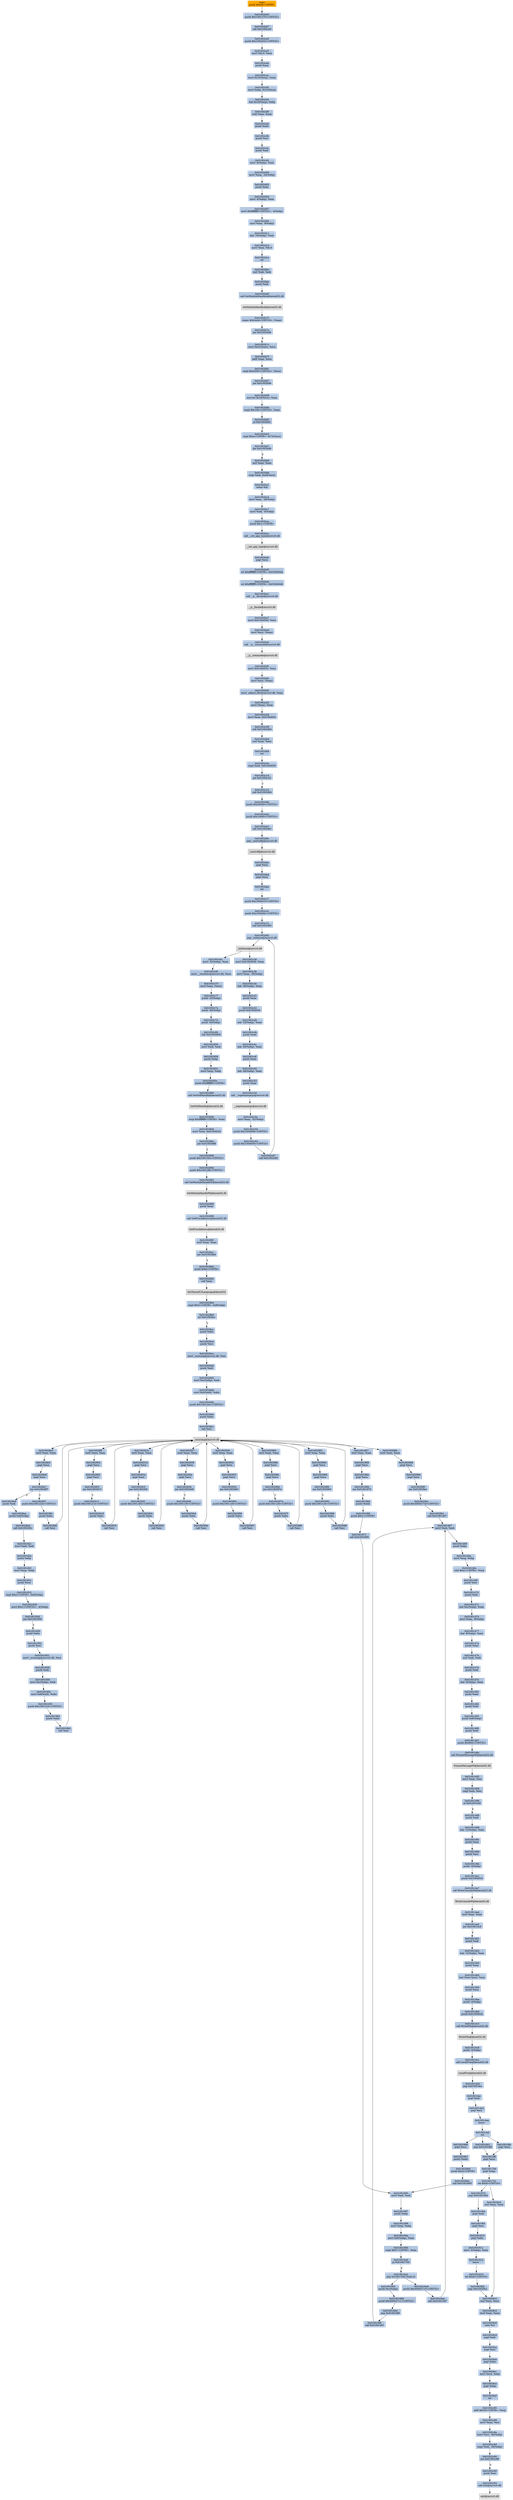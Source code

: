 digraph G {
node[shape=rectangle,style=filled,fillcolor=lightsteelblue,color=lightsteelblue]
bgcolor="transparent"
a0x01002b60pushl_0x28UINT8[label="start\npushl $0x28<UINT8>",color="lightgrey",fillcolor="orange"];
a0x01002b62pushl_0x1001370UINT32[label="0x01002b62\npushl $0x1001370<UINT32>"];
a0x01002b67call_0x01002ce0[label="0x01002b67\ncall 0x01002ce0"];
a0x01002ce0pushl_0x1002d32UINT32[label="0x01002ce0\npushl $0x1002d32<UINT32>"];
a0x01002ce5movl_fs_0_eax[label="0x01002ce5\nmovl %fs:0, %eax"];
a0x01002cebpushl_eax[label="0x01002ceb\npushl %eax"];
a0x01002cecmovl_0x10esp__eax[label="0x01002cec\nmovl 0x10(%esp), %eax"];
a0x01002cf0movl_ebp_0x10esp_[label="0x01002cf0\nmovl %ebp, 0x10(%esp)"];
a0x01002cf4leal_0x10esp__ebp[label="0x01002cf4\nleal 0x10(%esp), %ebp"];
a0x01002cf8subl_eax_esp[label="0x01002cf8\nsubl %eax, %esp"];
a0x01002cfapushl_ebx[label="0x01002cfa\npushl %ebx"];
a0x01002cfbpushl_esi[label="0x01002cfb\npushl %esi"];
a0x01002cfcpushl_edi[label="0x01002cfc\npushl %edi"];
a0x01002cfdmovl__8ebp__eax[label="0x01002cfd\nmovl -8(%ebp), %eax"];
a0x01002d00movl_esp__24ebp_[label="0x01002d00\nmovl %esp, -24(%ebp)"];
a0x01002d03pushl_eax[label="0x01002d03\npushl %eax"];
a0x01002d04movl__4ebp__eax[label="0x01002d04\nmovl -4(%ebp), %eax"];
a0x01002d07movl_0xffffffffUINT32__4ebp_[label="0x01002d07\nmovl $0xffffffff<UINT32>, -4(%ebp)"];
a0x01002d0emovl_eax__8ebp_[label="0x01002d0e\nmovl %eax, -8(%ebp)"];
a0x01002d11leal__16ebp__eax[label="0x01002d11\nleal -16(%ebp), %eax"];
a0x01002d14movl_eax_fs_0[label="0x01002d14\nmovl %eax, %fs:0"];
a0x01002d1aret[label="0x01002d1a\nret"];
a0x01002b6cxorl_edi_edi[label="0x01002b6c\nxorl %edi, %edi"];
a0x01002b6epushl_edi[label="0x01002b6e\npushl %edi"];
a0x01002b6fcall_GetModuleHandleA_kernel32_dll[label="0x01002b6f\ncall GetModuleHandleA@kernel32.dll"];
GetModuleHandleA_kernel32_dll[label="GetModuleHandleA@kernel32.dll",color="lightgrey",fillcolor="lightgrey"];
a0x01002b75cmpw_0x5a4dUINT16_eax_[label="0x01002b75\ncmpw $0x5a4d<UINT16>, (%eax)"];
a0x01002b7ajne_0x01002b9b[label="0x01002b7a\njne 0x01002b9b"];
a0x01002b7cmovl_0x3ceax__ecx[label="0x01002b7c\nmovl 0x3c(%eax), %ecx"];
a0x01002b7faddl_eax_ecx[label="0x01002b7f\naddl %eax, %ecx"];
a0x01002b81cmpl_0x4550UINT32_ecx_[label="0x01002b81\ncmpl $0x4550<UINT32>, (%ecx)"];
a0x01002b87jne_0x01002b9b[label="0x01002b87\njne 0x01002b9b"];
a0x01002b89movzwl_0x18ecx__eax[label="0x01002b89\nmovzwl 0x18(%ecx), %eax"];
a0x01002b8dcmpl_0x10bUINT32_eax[label="0x01002b8d\ncmpl $0x10b<UINT32>, %eax"];
a0x01002b92je_0x01002bb3[label="0x01002b92\nje 0x01002bb3"];
a0x01002bb3cmpl_0xeUINT8_0x74ecx_[label="0x01002bb3\ncmpl $0xe<UINT8>, 0x74(%ecx)"];
a0x01002bb7jbe_0x01002b9b[label="0x01002bb7\njbe 0x01002b9b"];
a0x01002bb9xorl_eax_eax[label="0x01002bb9\nxorl %eax, %eax"];
a0x01002bbbcmpl_edi_0xe8ecx_[label="0x01002bbb\ncmpl %edi, 0xe8(%ecx)"];
a0x01002bc1setne_al[label="0x01002bc1\nsetne %al"];
a0x01002bc4movl_eax__28ebp_[label="0x01002bc4\nmovl %eax, -28(%ebp)"];
a0x01002bc7movl_edi__4ebp_[label="0x01002bc7\nmovl %edi, -4(%ebp)"];
a0x01002bcapushl_0x1UINT8[label="0x01002bca\npushl $0x1<UINT8>"];
a0x01002bcccall___set_app_type_msvcrt_dll[label="0x01002bcc\ncall __set_app_type@msvcrt.dll"];
a__set_app_type_msvcrt_dll[label="__set_app_type@msvcrt.dll",color="lightgrey",fillcolor="lightgrey"];
a0x01002bd2popl_ecx[label="0x01002bd2\npopl %ecx"];
a0x01002bd3orl_0xffffffffUINT8_0x01004044[label="0x01002bd3\norl $0xffffffff<UINT8>, 0x01004044"];
a0x01002bdaorl_0xffffffffUINT8_0x01004048[label="0x01002bda\norl $0xffffffff<UINT8>, 0x01004048"];
a0x01002be1call___p__fmode_msvcrt_dll[label="0x01002be1\ncall __p__fmode@msvcrt.dll"];
a__p__fmode_msvcrt_dll[label="__p__fmode@msvcrt.dll",color="lightgrey",fillcolor="lightgrey"];
a0x01002be7movl_0x01004040_ecx[label="0x01002be7\nmovl 0x01004040, %ecx"];
a0x01002bedmovl_ecx_eax_[label="0x01002bed\nmovl %ecx, (%eax)"];
a0x01002befcall___p__commode_msvcrt_dll[label="0x01002bef\ncall __p__commode@msvcrt.dll"];
a__p__commode_msvcrt_dll[label="__p__commode@msvcrt.dll",color="lightgrey",fillcolor="lightgrey"];
a0x01002bf5movl_0x0100403c_ecx[label="0x01002bf5\nmovl 0x0100403c, %ecx"];
a0x01002bfbmovl_ecx_eax_[label="0x01002bfb\nmovl %ecx, (%eax)"];
a0x01002bfdmovl__adjust_fdiv_msvcrt_dll_eax[label="0x01002bfd\nmovl _adjust_fdiv@msvcrt.dll, %eax"];
a0x01002c02movl_eax__eax[label="0x01002c02\nmovl (%eax), %eax"];
a0x01002c04movl_eax_0x0100404c[label="0x01002c04\nmovl %eax, 0x0100404c"];
a0x01002c09call_0x01002db4[label="0x01002c09\ncall 0x01002db4"];
a0x01002db4xorl_eax_eax[label="0x01002db4\nxorl %eax, %eax"];
a0x01002db6ret[label="0x01002db6\nret"];
a0x01002c0ecmpl_edi_0x01004030[label="0x01002c0e\ncmpl %edi, 0x01004030"];
a0x01002c14jne_0x01002c22[label="0x01002c14\njne 0x01002c22"];
a0x01002c22call_0x01002d9d[label="0x01002c22\ncall 0x01002d9d"];
a0x01002d9dpushl_0x30000UINT32[label="0x01002d9d\npushl $0x30000<UINT32>"];
a0x01002da2pushl_0x10000UINT32[label="0x01002da2\npushl $0x10000<UINT32>"];
a0x01002da7call_0x01002dbc[label="0x01002da7\ncall 0x01002dbc"];
a0x01002dbcjmp__controlfp_msvcrt_dll[label="0x01002dbc\njmp _controlfp@msvcrt.dll"];
a_controlfp_msvcrt_dll[label="_controlfp@msvcrt.dll",color="lightgrey",fillcolor="lightgrey"];
a0x01002dacpopl_ecx[label="0x01002dac\npopl %ecx"];
a0x01002dadpopl_ecx[label="0x01002dad\npopl %ecx"];
a0x01002daeret[label="0x01002dae\nret"];
a0x01002c27pushl_0x1004010UINT32[label="0x01002c27\npushl $0x1004010<UINT32>"];
a0x01002c2cpushl_0x100400cUINT32[label="0x01002c2c\npushl $0x100400c<UINT32>"];
a0x01002c31call_0x01002d92[label="0x01002c31\ncall 0x01002d92"];
a0x01002d92jmp__initterm_msvcrt_dll[label="0x01002d92\njmp _initterm@msvcrt.dll"];
a_initterm_msvcrt_dll[label="_initterm@msvcrt.dll",color="lightgrey",fillcolor="lightgrey"];
a0x01002c36movl_0x01004038_eax[label="0x01002c36\nmovl 0x01004038, %eax"];
a0x01002c3bmovl_eax__36ebp_[label="0x01002c3b\nmovl %eax, -36(%ebp)"];
a0x01002c3eleal__36ebp__eax[label="0x01002c3e\nleal -36(%ebp), %eax"];
a0x01002c41pushl_eax[label="0x01002c41\npushl %eax"];
a0x01002c42pushl_0x01004034[label="0x01002c42\npushl 0x01004034"];
a0x01002c48leal__32ebp__eax[label="0x01002c48\nleal -32(%ebp), %eax"];
a0x01002c4bpushl_eax[label="0x01002c4b\npushl %eax"];
a0x01002c4cleal__40ebp__eax[label="0x01002c4c\nleal -40(%ebp), %eax"];
a0x01002c4fpushl_eax[label="0x01002c4f\npushl %eax"];
a0x01002c50leal__44ebp__eax[label="0x01002c50\nleal -44(%ebp), %eax"];
a0x01002c53pushl_eax[label="0x01002c53\npushl %eax"];
a0x01002c54call___wgetmainargs_msvcrt_dll[label="0x01002c54\ncall __wgetmainargs@msvcrt.dll"];
a__wgetmainargs_msvcrt_dll[label="__wgetmainargs@msvcrt.dll",color="lightgrey",fillcolor="lightgrey"];
a0x01002c5amovl_eax__52ebp_[label="0x01002c5a\nmovl %eax, -52(%ebp)"];
a0x01002c5dpushl_0x1004008UINT32[label="0x01002c5d\npushl $0x1004008<UINT32>"];
a0x01002c62pushl_0x1004000UINT32[label="0x01002c62\npushl $0x1004000<UINT32>"];
a0x01002c67call_0x01002d92[label="0x01002c67\ncall 0x01002d92"];
a0x01002c6cmovl__32ebp__eax[label="0x01002c6c\nmovl -32(%ebp), %eax"];
a0x01002c6fmovl___winitenv_msvcrt_dll_ecx[label="0x01002c6f\nmovl __winitenv@msvcrt.dll, %ecx"];
a0x01002c75movl_eax_ecx_[label="0x01002c75\nmovl %eax, (%ecx)"];
a0x01002c77pushl__32ebp_[label="0x01002c77\npushl -32(%ebp)"];
a0x01002c7apushl__40ebp_[label="0x01002c7a\npushl -40(%ebp)"];
a0x01002c7dpushl__44ebp_[label="0x01002c7d\npushl -44(%ebp)"];
a0x01002c80call_0x01002859[label="0x01002c80\ncall 0x01002859"];
a0x01002859movl_edi_edi[label="0x01002859\nmovl %edi, %edi"];
a0x0100285bpushl_ebp[label="0x0100285b\npushl %ebp"];
a0x0100285cmovl_esp_ebp[label="0x0100285c\nmovl %esp, %ebp"];
a0x0100285epushl_0xfffffff5UINT8[label="0x0100285e\npushl $0xfffffff5<UINT8>"];
a0x01002860call_GetStdHandle_kernel32_dll[label="0x01002860\ncall GetStdHandle@kernel32.dll"];
GetStdHandle_kernel32_dll[label="GetStdHandle@kernel32.dll",color="lightgrey",fillcolor="lightgrey"];
a0x01002866cmpl_0xffffffffUINT8_eax[label="0x01002866\ncmpl $0xffffffff<UINT8>, %eax"];
a0x01002869movl_eax_0x01004024[label="0x01002869\nmovl %eax, 0x01004024"];
a0x0100286ejne_0x01002888[label="0x0100286e\njne 0x01002888"];
a0x01002888pushl_0x100130cUINT32[label="0x01002888\npushl $0x100130c<UINT32>"];
a0x0100288dpushl_0x10012f8UINT32[label="0x0100288d\npushl $0x10012f8<UINT32>"];
a0x01002892call_GetModuleHandleW_kernel32_dll[label="0x01002892\ncall GetModuleHandleW@kernel32.dll"];
GetModuleHandleW_kernel32_dll[label="GetModuleHandleW@kernel32.dll",color="lightgrey",fillcolor="lightgrey"];
a0x01002898pushl_eax[label="0x01002898\npushl %eax"];
a0x01002899call_GetProcAddress_kernel32_dll[label="0x01002899\ncall GetProcAddress@kernel32.dll"];
GetProcAddress_kernel32_dll[label="GetProcAddress@kernel32.dll",color="lightgrey",fillcolor="lightgrey"];
a0x0100289ftestl_eax_eax[label="0x0100289f\ntestl %eax, %eax"];
a0x010028a1jne_0x010028b0[label="0x010028a1\njne 0x010028b0"];
a0x010028b0pushl_0x0UINT8[label="0x010028b0\npushl $0x0<UINT8>"];
a0x010028b2call_eax[label="0x010028b2\ncall %eax"];
SetThreadUILanguage_kernel32[label="SetThreadUILanguage@kernel32",color="lightgrey",fillcolor="lightgrey"];
a0x010028b4cmpl_0x2UINT8_0x8ebp_[label="0x010028b4\ncmpl $0x2<UINT8>, 0x8(%ebp)"];
a0x010028b8jnl_0x010028cc[label="0x010028b8\njnl 0x010028cc"];
a0x010028ccpushl_ebx[label="0x010028cc\npushl %ebx"];
a0x010028cdpushl_esi[label="0x010028cd\npushl %esi"];
a0x010028cemovl__wcsicmp_msvcrt_dll_esi[label="0x010028ce\nmovl _wcsicmp@msvcrt.dll, %esi"];
a0x010028d4pushl_edi[label="0x010028d4\npushl %edi"];
a0x010028d5movl_0xcebp__edi[label="0x010028d5\nmovl 0xc(%ebp), %edi"];
a0x010028d8movl_0x4edi__ebx[label="0x010028d8\nmovl 0x4(%edi), %ebx"];
a0x010028dbpushl_0x10012ecUINT32[label="0x010028db\npushl $0x10012ec<UINT32>"];
a0x010028e0pushl_ebx[label="0x010028e0\npushl %ebx"];
a0x010028e1call_esi[label="0x010028e1\ncall %esi"];
a_wcsicmp_msvcrt_dll[label="_wcsicmp@msvcrt.dll",color="lightgrey",fillcolor="lightgrey"];
a0x010028e3testl_eax_eax[label="0x010028e3\ntestl %eax, %eax"];
a0x010028e5popl_ecx[label="0x010028e5\npopl %ecx"];
a0x010028e6popl_ecx[label="0x010028e6\npopl %ecx"];
a0x010028e7jne_0x010028f7[label="0x010028e7\njne 0x010028f7"];
a0x010028e9pushl_edi[label="0x010028e9\npushl %edi"];
a0x010028f7pushl_0x1001224UINT32[label="0x010028f7\npushl $0x1001224<UINT32>"];
a0x010028fcpushl_ebx[label="0x010028fc\npushl %ebx"];
a0x010028fdcall_esi[label="0x010028fd\ncall %esi"];
a0x010028fftestl_eax_eax[label="0x010028ff\ntestl %eax, %eax"];
a0x01002901popl_ecx[label="0x01002901\npopl %ecx"];
a0x01002902popl_ecx[label="0x01002902\npopl %ecx"];
a0x01002903jne_0x01002913[label="0x01002903\njne 0x01002913"];
a0x01002913pushl_0x1001214UINT32[label="0x01002913\npushl $0x1001214<UINT32>"];
a0x01002918pushl_ebx[label="0x01002918\npushl %ebx"];
a0x01002919call_esi[label="0x01002919\ncall %esi"];
a0x0100291btestl_eax_eax[label="0x0100291b\ntestl %eax, %eax"];
a0x0100291dpopl_ecx[label="0x0100291d\npopl %ecx"];
a0x0100291epopl_ecx[label="0x0100291e\npopl %ecx"];
a0x0100291fjne_0x0100292f[label="0x0100291f\njne 0x0100292f"];
a0x0100292fpushl_0x1001204UINT32[label="0x0100292f\npushl $0x1001204<UINT32>"];
a0x01002934pushl_ebx[label="0x01002934\npushl %ebx"];
a0x01002935call_esi[label="0x01002935\ncall %esi"];
a0x01002937testl_eax_eax[label="0x01002937\ntestl %eax, %eax"];
a0x01002939popl_ecx[label="0x01002939\npopl %ecx"];
a0x0100293apopl_ecx[label="0x0100293a\npopl %ecx"];
a0x0100293bjne_0x01002948[label="0x0100293b\njne 0x01002948"];
a0x01002948pushl_0x10011f0UINT32[label="0x01002948\npushl $0x10011f0<UINT32>"];
a0x0100294dpushl_ebx[label="0x0100294d\npushl %ebx"];
a0x0100294ecall_esi[label="0x0100294e\ncall %esi"];
a0x01002950testl_eax_eax[label="0x01002950\ntestl %eax, %eax"];
a0x01002952popl_ecx[label="0x01002952\npopl %ecx"];
a0x01002953popl_ecx[label="0x01002953\npopl %ecx"];
a0x01002954jne_0x01002961[label="0x01002954\njne 0x01002961"];
a0x01002961pushl_0x10011e0UINT32[label="0x01002961\npushl $0x10011e0<UINT32>"];
a0x01002966pushl_ebx[label="0x01002966\npushl %ebx"];
a0x01002967call_esi[label="0x01002967\ncall %esi"];
a0x01002969testl_eax_eax[label="0x01002969\ntestl %eax, %eax"];
a0x0100296bpopl_ecx[label="0x0100296b\npopl %ecx"];
a0x0100296cpopl_ecx[label="0x0100296c\npopl %ecx"];
a0x0100296djne_0x0100297a[label="0x0100296d\njne 0x0100297a"];
a0x0100297apushl_0x10011d0UINT32[label="0x0100297a\npushl $0x10011d0<UINT32>"];
a0x0100297fpushl_ebx[label="0x0100297f\npushl %ebx"];
a0x01002980call_esi[label="0x01002980\ncall %esi"];
a0x01002982testl_eax_eax[label="0x01002982\ntestl %eax, %eax"];
a0x01002984popl_ecx[label="0x01002984\npopl %ecx"];
a0x01002985popl_ecx[label="0x01002985\npopl %ecx"];
a0x01002986jne_0x01002993[label="0x01002986\njne 0x01002993"];
a0x01002993pushl_0x10011c0UINT32[label="0x01002993\npushl $0x10011c0<UINT32>"];
a0x01002998pushl_ebx[label="0x01002998\npushl %ebx"];
a0x01002999call_esi[label="0x01002999\ncall %esi"];
a0x0100299btestl_eax_eax[label="0x0100299b\ntestl %eax, %eax"];
a0x0100299dpopl_ecx[label="0x0100299d\npopl %ecx"];
a0x0100299epopl_ecx[label="0x0100299e\npopl %ecx"];
a0x0100299fjne_0x010029ac[label="0x0100299f\njne 0x010029ac"];
a0x010029acpushl_0x40002718UINT32[label="0x010029ac\npushl $0x40002718<UINT32>"];
a0x010029b1call_0x01001467[label="0x010029b1\ncall 0x01001467"];
a0x01001467movl_edi_edi[label="0x01001467\nmovl %edi, %edi"];
a0x01001469pushl_ebp[label="0x01001469\npushl %ebp"];
a0x0100146amovl_esp_ebp[label="0x0100146a\nmovl %esp, %ebp"];
a0x0100146csubl_0xcUINT8_esp[label="0x0100146c\nsubl $0xc<UINT8>, %esp"];
a0x0100146fpushl_esi[label="0x0100146f\npushl %esi"];
a0x01001470pushl_edi[label="0x01001470\npushl %edi"];
a0x01001471leal_0xcebp__eax[label="0x01001471\nleal 0xc(%ebp), %eax"];
a0x01001474movl_eax__8ebp_[label="0x01001474\nmovl %eax, -8(%ebp)"];
a0x01001477leal__8ebp__eax[label="0x01001477\nleal -8(%ebp), %eax"];
a0x0100147apushl_eax[label="0x0100147a\npushl %eax"];
a0x0100147bxorl_edi_edi[label="0x0100147b\nxorl %edi, %edi"];
a0x0100147dpushl_edi[label="0x0100147d\npushl %edi"];
a0x0100147eleal__4ebp__eax[label="0x0100147e\nleal -4(%ebp), %eax"];
a0x01001481pushl_eax[label="0x01001481\npushl %eax"];
a0x01001482pushl_edi[label="0x01001482\npushl %edi"];
a0x01001483pushl_0x8ebp_[label="0x01001483\npushl 0x8(%ebp)"];
a0x01001486pushl_edi[label="0x01001486\npushl %edi"];
a0x01001487pushl_0x900UINT32[label="0x01001487\npushl $0x900<UINT32>"];
a0x0100148ccall_FormatMessageW_kernel32_dll[label="0x0100148c\ncall FormatMessageW@kernel32.dll"];
FormatMessageW_kernel32_dll[label="FormatMessageW@kernel32.dll",color="lightgrey",fillcolor="lightgrey"];
a0x01001492movl_eax_esi[label="0x01001492\nmovl %eax, %esi"];
a0x01001494cmpl_edi_esi[label="0x01001494\ncmpl %edi, %esi"];
a0x01001496je_0x010014d4[label="0x01001496\nje 0x010014d4"];
a0x01001498pushl_edi[label="0x01001498\npushl %edi"];
a0x01001499leal__12ebp__eax[label="0x01001499\nleal -12(%ebp), %eax"];
a0x0100149cpushl_eax[label="0x0100149c\npushl %eax"];
a0x0100149dpushl_esi[label="0x0100149d\npushl %esi"];
a0x0100149epushl__4ebp_[label="0x0100149e\npushl -4(%ebp)"];
a0x010014a1pushl_0x01004024[label="0x010014a1\npushl 0x01004024"];
a0x010014a7call_WriteConsoleW_kernel32_dll[label="0x010014a7\ncall WriteConsoleW@kernel32.dll"];
WriteConsoleW_kernel32_dll[label="WriteConsoleW@kernel32.dll",color="lightgrey",fillcolor="lightgrey"];
a0x010014adtestl_eax_eax[label="0x010014ad\ntestl %eax, %eax"];
a0x010014afjne_0x010014c9[label="0x010014af\njne 0x010014c9"];
a0x010014b1pushl_edi[label="0x010014b1\npushl %edi"];
a0x010014b2leal__12ebp__eax[label="0x010014b2\nleal -12(%ebp), %eax"];
a0x010014b5pushl_eax[label="0x010014b5\npushl %eax"];
a0x010014b6leal_esiesi__eax[label="0x010014b6\nleal (%esi,%esi), %eax"];
a0x010014b9pushl_eax[label="0x010014b9\npushl %eax"];
a0x010014bapushl__4ebp_[label="0x010014ba\npushl -4(%ebp)"];
a0x010014bdpushl_0x01004024[label="0x010014bd\npushl 0x01004024"];
a0x010014c3call_WriteFile_kernel32_dll[label="0x010014c3\ncall WriteFile@kernel32.dll"];
WriteFile_kernel32_dll[label="WriteFile@kernel32.dll",color="lightgrey",fillcolor="lightgrey"];
a0x010014c9pushl__4ebp_[label="0x010014c9\npushl -4(%ebp)"];
a0x010014cccall_LocalFree_kernel32_dll[label="0x010014cc\ncall LocalFree@kernel32.dll"];
LocalFree_kernel32_dll[label="LocalFree@kernel32.dll",color="lightgrey",fillcolor="lightgrey"];
a0x010014d2jmp_0x010014ec[label="0x010014d2\njmp 0x010014ec"];
a0x010014ecpopl_edi[label="0x010014ec\npopl %edi"];
a0x010014edpopl_esi[label="0x010014ed\npopl %esi"];
a0x010014eeleave_[label="0x010014ee\nleave "];
a0x010014efret[label="0x010014ef\nret"];
a0x010029b6popl_ecx[label="0x010029b6\npopl %ecx"];
a0x010029b7pushl_edi_[label="0x010029b7\npushl (%edi)"];
a0x010029b9pushl_0x0UINT8[label="0x010029b9\npushl $0x0<UINT8>"];
a0x010029bbcall_0x01001695[label="0x010029bb\ncall 0x01001695"];
a0x01001695movl_edi_edi[label="0x01001695\nmovl %edi, %edi"];
a0x01001697pushl_ebp[label="0x01001697\npushl %ebp"];
a0x01001698movl_esp_ebp[label="0x01001698\nmovl %esp, %ebp"];
a0x0100169amovl_0x8ebp__eax[label="0x0100169a\nmovl 0x8(%ebp), %eax"];
a0x0100169dcmpl_0x7UINT8_eax[label="0x0100169d\ncmpl $0x7<UINT8>, %eax"];
a0x010016a0ja_0x01001700[label="0x010016a0\nja 0x01001700"];
a0x010016a2jmp_0x1001704eax4_[label="0x010016a2\njmp 0x1001704(,%eax,4)"];
a0x010016a9pushl_0x40002710UINT32[label="0x010016a9\npushl $0x40002710<UINT32>"];
a0x010016aecall_0x01001467[label="0x010016ae\ncall 0x01001467"];
a0x010016b3jmp_0x010016ff[label="0x010016b3\njmp 0x010016ff"];
a0x010016ffpopl_ecx[label="0x010016ff\npopl %ecx"];
a0x01001700popl_ebp[label="0x01001700\npopl %ebp"];
a0x01001701ret_0x8UINT16[label="0x01001701\nret $0x8<UINT16>"];
a0x010029c0xorl_eax_eax[label="0x010029c0\nxorl %eax, %eax"];
a0x010029c2xorl_ecx_ecx[label="0x010029c2\nxorl %ecx, %ecx"];
a0x010029c4testl_eax_eax[label="0x010029c4\ntestl %eax, %eax"];
a0x010029c6sete_cl[label="0x010029c6\nsete %cl"];
a0x010029c9popl_edi[label="0x010029c9\npopl %edi"];
a0x010029capopl_esi[label="0x010029ca\npopl %esi"];
a0x010029cbpopl_ebx[label="0x010029cb\npopl %ebx"];
a0x010029ccmovl_ecx_eax[label="0x010029cc\nmovl %ecx, %eax"];
a0x010029cepopl_ebp[label="0x010029ce\npopl %ebp"];
a0x010029cfret[label="0x010029cf\nret"];
a0x01002c85addl_0x30UINT8_esp[label="0x01002c85\naddl $0x30<UINT8>, %esp"];
a0x01002c88movl_eax_esi[label="0x01002c88\nmovl %eax, %esi"];
a0x01002c8amovl_esi__56ebp_[label="0x01002c8a\nmovl %esi, -56(%ebp)"];
a0x01002c8dcmpl_edi__28ebp_[label="0x01002c8d\ncmpl %edi, -28(%ebp)"];
a0x01002c90jne_0x01002c99[label="0x01002c90\njne 0x01002c99"];
a0x01002c92pushl_esi[label="0x01002c92\npushl %esi"];
a0x01002c93call_exit_msvcrt_dll[label="0x01002c93\ncall exit@msvcrt.dll"];
exit_msvcrt_dll[label="exit@msvcrt.dll",color="lightgrey",fillcolor="lightgrey"];
a0x010028eapushl_0x8ebp_[label="0x010028ea\npushl 0x8(%ebp)"];
a0x010028edcall_0x0100182c[label="0x010028ed\ncall 0x0100182c"];
a0x0100182cmovl_edi_edi[label="0x0100182c\nmovl %edi, %edi"];
a0x0100182epushl_ebp[label="0x0100182e\npushl %ebp"];
a0x0100182fmovl_esp_ebp[label="0x0100182f\nmovl %esp, %ebp"];
a0x01001831pushl_ecx[label="0x01001831\npushl %ecx"];
a0x01001832cmpl_0x2UINT8_0x8ebp_[label="0x01001832\ncmpl $0x2<UINT8>, 0x8(%ebp)"];
a0x01001836movl_0x1UINT32__4ebp_[label="0x01001836\nmovl $0x1<UINT32>, -4(%ebp)"];
a0x0100183djne_0x01001850[label="0x0100183d\njne 0x01001850"];
a0x01001850pushl_ebx[label="0x01001850\npushl %ebx"];
a0x01001851pushl_esi[label="0x01001851\npushl %esi"];
a0x01001852movl__wcsicmp_msvcrt_dll_esi[label="0x01001852\nmovl _wcsicmp@msvcrt.dll, %esi"];
a0x01001858pushl_edi[label="0x01001858\npushl %edi"];
a0x01001859movl_0xcebp__edi[label="0x01001859\nmovl 0xc(%ebp), %edi"];
a0x0100185cmovl_0x8edi__ebx[label="0x0100185c\nmovl 0x8(%edi), %ebx"];
a0x0100185fpushl_0x1001224UINT32[label="0x0100185f\npushl $0x1001224<UINT32>"];
a0x01001864pushl_ebx[label="0x01001864\npushl %ebx"];
a0x01001865call_esi[label="0x01001865\ncall %esi"];
a0x01001867testl_eax_eax[label="0x01001867\ntestl %eax, %eax"];
a0x01001869popl_ecx[label="0x01001869\npopl %ecx"];
a0x0100186apopl_ecx[label="0x0100186a\npopl %ecx"];
a0x0100186bjne_0x0100187b[label="0x0100186b\njne 0x0100187b"];
a0x0100186dpushl_edi_[label="0x0100186d\npushl (%edi)"];
a0x0100186fpushl_0x1UINT8[label="0x0100186f\npushl $0x1<UINT8>"];
a0x01001871call_0x01001695[label="0x01001871\ncall 0x01001695"];
a0x010016b5pushl_0xcebp_[label="0x010016b5\npushl 0xc(%ebp)"];
a0x010016b8pushl_0x40002711UINT32[label="0x010016b8\npushl $0x40002711<UINT32>"];
a0x010016bdjmp_0x010016f9[label="0x010016bd\njmp 0x010016f9"];
a0x010016f9call_0x01001467[label="0x010016f9\ncall 0x01001467"];
a0x010016fepopl_ecx[label="0x010016fe\npopl %ecx"];
a0x01001876jmp_0x0100190e[label="0x01001876\njmp 0x0100190e"];
a0x0100190epopl_edi[label="0x0100190e\npopl %edi"];
a0x0100190fpopl_esi[label="0x0100190f\npopl %esi"];
a0x01001910popl_ebx[label="0x01001910\npopl %ebx"];
a0x01001911movl__4ebp__eax[label="0x01001911\nmovl -4(%ebp), %eax"];
a0x01001914leave_[label="0x01001914\nleave "];
a0x01001915ret_0x8UINT16[label="0x01001915\nret $0x8<UINT16>"];
a0x010028f2jmp_0x010029c2[label="0x010028f2\njmp 0x010029c2"];
a0x01002b60pushl_0x28UINT8 -> a0x01002b62pushl_0x1001370UINT32 [color="#000000"];
a0x01002b62pushl_0x1001370UINT32 -> a0x01002b67call_0x01002ce0 [color="#000000"];
a0x01002b67call_0x01002ce0 -> a0x01002ce0pushl_0x1002d32UINT32 [color="#000000"];
a0x01002ce0pushl_0x1002d32UINT32 -> a0x01002ce5movl_fs_0_eax [color="#000000"];
a0x01002ce5movl_fs_0_eax -> a0x01002cebpushl_eax [color="#000000"];
a0x01002cebpushl_eax -> a0x01002cecmovl_0x10esp__eax [color="#000000"];
a0x01002cecmovl_0x10esp__eax -> a0x01002cf0movl_ebp_0x10esp_ [color="#000000"];
a0x01002cf0movl_ebp_0x10esp_ -> a0x01002cf4leal_0x10esp__ebp [color="#000000"];
a0x01002cf4leal_0x10esp__ebp -> a0x01002cf8subl_eax_esp [color="#000000"];
a0x01002cf8subl_eax_esp -> a0x01002cfapushl_ebx [color="#000000"];
a0x01002cfapushl_ebx -> a0x01002cfbpushl_esi [color="#000000"];
a0x01002cfbpushl_esi -> a0x01002cfcpushl_edi [color="#000000"];
a0x01002cfcpushl_edi -> a0x01002cfdmovl__8ebp__eax [color="#000000"];
a0x01002cfdmovl__8ebp__eax -> a0x01002d00movl_esp__24ebp_ [color="#000000"];
a0x01002d00movl_esp__24ebp_ -> a0x01002d03pushl_eax [color="#000000"];
a0x01002d03pushl_eax -> a0x01002d04movl__4ebp__eax [color="#000000"];
a0x01002d04movl__4ebp__eax -> a0x01002d07movl_0xffffffffUINT32__4ebp_ [color="#000000"];
a0x01002d07movl_0xffffffffUINT32__4ebp_ -> a0x01002d0emovl_eax__8ebp_ [color="#000000"];
a0x01002d0emovl_eax__8ebp_ -> a0x01002d11leal__16ebp__eax [color="#000000"];
a0x01002d11leal__16ebp__eax -> a0x01002d14movl_eax_fs_0 [color="#000000"];
a0x01002d14movl_eax_fs_0 -> a0x01002d1aret [color="#000000"];
a0x01002d1aret -> a0x01002b6cxorl_edi_edi [color="#000000"];
a0x01002b6cxorl_edi_edi -> a0x01002b6epushl_edi [color="#000000"];
a0x01002b6epushl_edi -> a0x01002b6fcall_GetModuleHandleA_kernel32_dll [color="#000000"];
a0x01002b6fcall_GetModuleHandleA_kernel32_dll -> GetModuleHandleA_kernel32_dll [color="#000000"];
GetModuleHandleA_kernel32_dll -> a0x01002b75cmpw_0x5a4dUINT16_eax_ [color="#000000"];
a0x01002b75cmpw_0x5a4dUINT16_eax_ -> a0x01002b7ajne_0x01002b9b [color="#000000"];
a0x01002b7ajne_0x01002b9b -> a0x01002b7cmovl_0x3ceax__ecx [color="#000000",label="F"];
a0x01002b7cmovl_0x3ceax__ecx -> a0x01002b7faddl_eax_ecx [color="#000000"];
a0x01002b7faddl_eax_ecx -> a0x01002b81cmpl_0x4550UINT32_ecx_ [color="#000000"];
a0x01002b81cmpl_0x4550UINT32_ecx_ -> a0x01002b87jne_0x01002b9b [color="#000000"];
a0x01002b87jne_0x01002b9b -> a0x01002b89movzwl_0x18ecx__eax [color="#000000",label="F"];
a0x01002b89movzwl_0x18ecx__eax -> a0x01002b8dcmpl_0x10bUINT32_eax [color="#000000"];
a0x01002b8dcmpl_0x10bUINT32_eax -> a0x01002b92je_0x01002bb3 [color="#000000"];
a0x01002b92je_0x01002bb3 -> a0x01002bb3cmpl_0xeUINT8_0x74ecx_ [color="#000000",label="T"];
a0x01002bb3cmpl_0xeUINT8_0x74ecx_ -> a0x01002bb7jbe_0x01002b9b [color="#000000"];
a0x01002bb7jbe_0x01002b9b -> a0x01002bb9xorl_eax_eax [color="#000000",label="F"];
a0x01002bb9xorl_eax_eax -> a0x01002bbbcmpl_edi_0xe8ecx_ [color="#000000"];
a0x01002bbbcmpl_edi_0xe8ecx_ -> a0x01002bc1setne_al [color="#000000"];
a0x01002bc1setne_al -> a0x01002bc4movl_eax__28ebp_ [color="#000000"];
a0x01002bc4movl_eax__28ebp_ -> a0x01002bc7movl_edi__4ebp_ [color="#000000"];
a0x01002bc7movl_edi__4ebp_ -> a0x01002bcapushl_0x1UINT8 [color="#000000"];
a0x01002bcapushl_0x1UINT8 -> a0x01002bcccall___set_app_type_msvcrt_dll [color="#000000"];
a0x01002bcccall___set_app_type_msvcrt_dll -> a__set_app_type_msvcrt_dll [color="#000000"];
a__set_app_type_msvcrt_dll -> a0x01002bd2popl_ecx [color="#000000"];
a0x01002bd2popl_ecx -> a0x01002bd3orl_0xffffffffUINT8_0x01004044 [color="#000000"];
a0x01002bd3orl_0xffffffffUINT8_0x01004044 -> a0x01002bdaorl_0xffffffffUINT8_0x01004048 [color="#000000"];
a0x01002bdaorl_0xffffffffUINT8_0x01004048 -> a0x01002be1call___p__fmode_msvcrt_dll [color="#000000"];
a0x01002be1call___p__fmode_msvcrt_dll -> a__p__fmode_msvcrt_dll [color="#000000"];
a__p__fmode_msvcrt_dll -> a0x01002be7movl_0x01004040_ecx [color="#000000"];
a0x01002be7movl_0x01004040_ecx -> a0x01002bedmovl_ecx_eax_ [color="#000000"];
a0x01002bedmovl_ecx_eax_ -> a0x01002befcall___p__commode_msvcrt_dll [color="#000000"];
a0x01002befcall___p__commode_msvcrt_dll -> a__p__commode_msvcrt_dll [color="#000000"];
a__p__commode_msvcrt_dll -> a0x01002bf5movl_0x0100403c_ecx [color="#000000"];
a0x01002bf5movl_0x0100403c_ecx -> a0x01002bfbmovl_ecx_eax_ [color="#000000"];
a0x01002bfbmovl_ecx_eax_ -> a0x01002bfdmovl__adjust_fdiv_msvcrt_dll_eax [color="#000000"];
a0x01002bfdmovl__adjust_fdiv_msvcrt_dll_eax -> a0x01002c02movl_eax__eax [color="#000000"];
a0x01002c02movl_eax__eax -> a0x01002c04movl_eax_0x0100404c [color="#000000"];
a0x01002c04movl_eax_0x0100404c -> a0x01002c09call_0x01002db4 [color="#000000"];
a0x01002c09call_0x01002db4 -> a0x01002db4xorl_eax_eax [color="#000000"];
a0x01002db4xorl_eax_eax -> a0x01002db6ret [color="#000000"];
a0x01002db6ret -> a0x01002c0ecmpl_edi_0x01004030 [color="#000000"];
a0x01002c0ecmpl_edi_0x01004030 -> a0x01002c14jne_0x01002c22 [color="#000000"];
a0x01002c14jne_0x01002c22 -> a0x01002c22call_0x01002d9d [color="#000000",label="T"];
a0x01002c22call_0x01002d9d -> a0x01002d9dpushl_0x30000UINT32 [color="#000000"];
a0x01002d9dpushl_0x30000UINT32 -> a0x01002da2pushl_0x10000UINT32 [color="#000000"];
a0x01002da2pushl_0x10000UINT32 -> a0x01002da7call_0x01002dbc [color="#000000"];
a0x01002da7call_0x01002dbc -> a0x01002dbcjmp__controlfp_msvcrt_dll [color="#000000"];
a0x01002dbcjmp__controlfp_msvcrt_dll -> a_controlfp_msvcrt_dll [color="#000000"];
a_controlfp_msvcrt_dll -> a0x01002dacpopl_ecx [color="#000000"];
a0x01002dacpopl_ecx -> a0x01002dadpopl_ecx [color="#000000"];
a0x01002dadpopl_ecx -> a0x01002daeret [color="#000000"];
a0x01002daeret -> a0x01002c27pushl_0x1004010UINT32 [color="#000000"];
a0x01002c27pushl_0x1004010UINT32 -> a0x01002c2cpushl_0x100400cUINT32 [color="#000000"];
a0x01002c2cpushl_0x100400cUINT32 -> a0x01002c31call_0x01002d92 [color="#000000"];
a0x01002c31call_0x01002d92 -> a0x01002d92jmp__initterm_msvcrt_dll [color="#000000"];
a0x01002d92jmp__initterm_msvcrt_dll -> a_initterm_msvcrt_dll [color="#000000"];
a_initterm_msvcrt_dll -> a0x01002c36movl_0x01004038_eax [color="#000000"];
a0x01002c36movl_0x01004038_eax -> a0x01002c3bmovl_eax__36ebp_ [color="#000000"];
a0x01002c3bmovl_eax__36ebp_ -> a0x01002c3eleal__36ebp__eax [color="#000000"];
a0x01002c3eleal__36ebp__eax -> a0x01002c41pushl_eax [color="#000000"];
a0x01002c41pushl_eax -> a0x01002c42pushl_0x01004034 [color="#000000"];
a0x01002c42pushl_0x01004034 -> a0x01002c48leal__32ebp__eax [color="#000000"];
a0x01002c48leal__32ebp__eax -> a0x01002c4bpushl_eax [color="#000000"];
a0x01002c4bpushl_eax -> a0x01002c4cleal__40ebp__eax [color="#000000"];
a0x01002c4cleal__40ebp__eax -> a0x01002c4fpushl_eax [color="#000000"];
a0x01002c4fpushl_eax -> a0x01002c50leal__44ebp__eax [color="#000000"];
a0x01002c50leal__44ebp__eax -> a0x01002c53pushl_eax [color="#000000"];
a0x01002c53pushl_eax -> a0x01002c54call___wgetmainargs_msvcrt_dll [color="#000000"];
a0x01002c54call___wgetmainargs_msvcrt_dll -> a__wgetmainargs_msvcrt_dll [color="#000000"];
a__wgetmainargs_msvcrt_dll -> a0x01002c5amovl_eax__52ebp_ [color="#000000"];
a0x01002c5amovl_eax__52ebp_ -> a0x01002c5dpushl_0x1004008UINT32 [color="#000000"];
a0x01002c5dpushl_0x1004008UINT32 -> a0x01002c62pushl_0x1004000UINT32 [color="#000000"];
a0x01002c62pushl_0x1004000UINT32 -> a0x01002c67call_0x01002d92 [color="#000000"];
a0x01002c67call_0x01002d92 -> a0x01002d92jmp__initterm_msvcrt_dll [color="#000000"];
a_initterm_msvcrt_dll -> a0x01002c6cmovl__32ebp__eax [color="#000000"];
a0x01002c6cmovl__32ebp__eax -> a0x01002c6fmovl___winitenv_msvcrt_dll_ecx [color="#000000"];
a0x01002c6fmovl___winitenv_msvcrt_dll_ecx -> a0x01002c75movl_eax_ecx_ [color="#000000"];
a0x01002c75movl_eax_ecx_ -> a0x01002c77pushl__32ebp_ [color="#000000"];
a0x01002c77pushl__32ebp_ -> a0x01002c7apushl__40ebp_ [color="#000000"];
a0x01002c7apushl__40ebp_ -> a0x01002c7dpushl__44ebp_ [color="#000000"];
a0x01002c7dpushl__44ebp_ -> a0x01002c80call_0x01002859 [color="#000000"];
a0x01002c80call_0x01002859 -> a0x01002859movl_edi_edi [color="#000000"];
a0x01002859movl_edi_edi -> a0x0100285bpushl_ebp [color="#000000"];
a0x0100285bpushl_ebp -> a0x0100285cmovl_esp_ebp [color="#000000"];
a0x0100285cmovl_esp_ebp -> a0x0100285epushl_0xfffffff5UINT8 [color="#000000"];
a0x0100285epushl_0xfffffff5UINT8 -> a0x01002860call_GetStdHandle_kernel32_dll [color="#000000"];
a0x01002860call_GetStdHandle_kernel32_dll -> GetStdHandle_kernel32_dll [color="#000000"];
GetStdHandle_kernel32_dll -> a0x01002866cmpl_0xffffffffUINT8_eax [color="#000000"];
a0x01002866cmpl_0xffffffffUINT8_eax -> a0x01002869movl_eax_0x01004024 [color="#000000"];
a0x01002869movl_eax_0x01004024 -> a0x0100286ejne_0x01002888 [color="#000000"];
a0x0100286ejne_0x01002888 -> a0x01002888pushl_0x100130cUINT32 [color="#000000",label="T"];
a0x01002888pushl_0x100130cUINT32 -> a0x0100288dpushl_0x10012f8UINT32 [color="#000000"];
a0x0100288dpushl_0x10012f8UINT32 -> a0x01002892call_GetModuleHandleW_kernel32_dll [color="#000000"];
a0x01002892call_GetModuleHandleW_kernel32_dll -> GetModuleHandleW_kernel32_dll [color="#000000"];
GetModuleHandleW_kernel32_dll -> a0x01002898pushl_eax [color="#000000"];
a0x01002898pushl_eax -> a0x01002899call_GetProcAddress_kernel32_dll [color="#000000"];
a0x01002899call_GetProcAddress_kernel32_dll -> GetProcAddress_kernel32_dll [color="#000000"];
GetProcAddress_kernel32_dll -> a0x0100289ftestl_eax_eax [color="#000000"];
a0x0100289ftestl_eax_eax -> a0x010028a1jne_0x010028b0 [color="#000000"];
a0x010028a1jne_0x010028b0 -> a0x010028b0pushl_0x0UINT8 [color="#000000",label="T"];
a0x010028b0pushl_0x0UINT8 -> a0x010028b2call_eax [color="#000000"];
a0x010028b2call_eax -> SetThreadUILanguage_kernel32 [color="#000000"];
SetThreadUILanguage_kernel32 -> a0x010028b4cmpl_0x2UINT8_0x8ebp_ [color="#000000"];
a0x010028b4cmpl_0x2UINT8_0x8ebp_ -> a0x010028b8jnl_0x010028cc [color="#000000"];
a0x010028b8jnl_0x010028cc -> a0x010028ccpushl_ebx [color="#000000",label="T"];
a0x010028ccpushl_ebx -> a0x010028cdpushl_esi [color="#000000"];
a0x010028cdpushl_esi -> a0x010028cemovl__wcsicmp_msvcrt_dll_esi [color="#000000"];
a0x010028cemovl__wcsicmp_msvcrt_dll_esi -> a0x010028d4pushl_edi [color="#000000"];
a0x010028d4pushl_edi -> a0x010028d5movl_0xcebp__edi [color="#000000"];
a0x010028d5movl_0xcebp__edi -> a0x010028d8movl_0x4edi__ebx [color="#000000"];
a0x010028d8movl_0x4edi__ebx -> a0x010028dbpushl_0x10012ecUINT32 [color="#000000"];
a0x010028dbpushl_0x10012ecUINT32 -> a0x010028e0pushl_ebx [color="#000000"];
a0x010028e0pushl_ebx -> a0x010028e1call_esi [color="#000000"];
a0x010028e1call_esi -> a_wcsicmp_msvcrt_dll [color="#000000"];
a_wcsicmp_msvcrt_dll -> a0x010028e3testl_eax_eax [color="#000000"];
a0x010028e3testl_eax_eax -> a0x010028e5popl_ecx [color="#000000"];
a0x010028e5popl_ecx -> a0x010028e6popl_ecx [color="#000000"];
a0x010028e6popl_ecx -> a0x010028e7jne_0x010028f7 [color="#000000"];
a0x010028e7jne_0x010028f7 -> a0x010028e9pushl_edi [color="#000000",label="F"];
a0x010028e7jne_0x010028f7 -> a0x010028f7pushl_0x1001224UINT32 [color="#000000",label="T"];
a0x010028f7pushl_0x1001224UINT32 -> a0x010028fcpushl_ebx [color="#000000"];
a0x010028fcpushl_ebx -> a0x010028fdcall_esi [color="#000000"];
a0x010028fdcall_esi -> a_wcsicmp_msvcrt_dll [color="#000000"];
a_wcsicmp_msvcrt_dll -> a0x010028fftestl_eax_eax [color="#000000"];
a0x010028fftestl_eax_eax -> a0x01002901popl_ecx [color="#000000"];
a0x01002901popl_ecx -> a0x01002902popl_ecx [color="#000000"];
a0x01002902popl_ecx -> a0x01002903jne_0x01002913 [color="#000000"];
a0x01002903jne_0x01002913 -> a0x01002913pushl_0x1001214UINT32 [color="#000000",label="T"];
a0x01002913pushl_0x1001214UINT32 -> a0x01002918pushl_ebx [color="#000000"];
a0x01002918pushl_ebx -> a0x01002919call_esi [color="#000000"];
a0x01002919call_esi -> a_wcsicmp_msvcrt_dll [color="#000000"];
a_wcsicmp_msvcrt_dll -> a0x0100291btestl_eax_eax [color="#000000"];
a0x0100291btestl_eax_eax -> a0x0100291dpopl_ecx [color="#000000"];
a0x0100291dpopl_ecx -> a0x0100291epopl_ecx [color="#000000"];
a0x0100291epopl_ecx -> a0x0100291fjne_0x0100292f [color="#000000"];
a0x0100291fjne_0x0100292f -> a0x0100292fpushl_0x1001204UINT32 [color="#000000",label="T"];
a0x0100292fpushl_0x1001204UINT32 -> a0x01002934pushl_ebx [color="#000000"];
a0x01002934pushl_ebx -> a0x01002935call_esi [color="#000000"];
a0x01002935call_esi -> a_wcsicmp_msvcrt_dll [color="#000000"];
a_wcsicmp_msvcrt_dll -> a0x01002937testl_eax_eax [color="#000000"];
a0x01002937testl_eax_eax -> a0x01002939popl_ecx [color="#000000"];
a0x01002939popl_ecx -> a0x0100293apopl_ecx [color="#000000"];
a0x0100293apopl_ecx -> a0x0100293bjne_0x01002948 [color="#000000"];
a0x0100293bjne_0x01002948 -> a0x01002948pushl_0x10011f0UINT32 [color="#000000",label="T"];
a0x01002948pushl_0x10011f0UINT32 -> a0x0100294dpushl_ebx [color="#000000"];
a0x0100294dpushl_ebx -> a0x0100294ecall_esi [color="#000000"];
a0x0100294ecall_esi -> a_wcsicmp_msvcrt_dll [color="#000000"];
a_wcsicmp_msvcrt_dll -> a0x01002950testl_eax_eax [color="#000000"];
a0x01002950testl_eax_eax -> a0x01002952popl_ecx [color="#000000"];
a0x01002952popl_ecx -> a0x01002953popl_ecx [color="#000000"];
a0x01002953popl_ecx -> a0x01002954jne_0x01002961 [color="#000000"];
a0x01002954jne_0x01002961 -> a0x01002961pushl_0x10011e0UINT32 [color="#000000",label="T"];
a0x01002961pushl_0x10011e0UINT32 -> a0x01002966pushl_ebx [color="#000000"];
a0x01002966pushl_ebx -> a0x01002967call_esi [color="#000000"];
a0x01002967call_esi -> a_wcsicmp_msvcrt_dll [color="#000000"];
a_wcsicmp_msvcrt_dll -> a0x01002969testl_eax_eax [color="#000000"];
a0x01002969testl_eax_eax -> a0x0100296bpopl_ecx [color="#000000"];
a0x0100296bpopl_ecx -> a0x0100296cpopl_ecx [color="#000000"];
a0x0100296cpopl_ecx -> a0x0100296djne_0x0100297a [color="#000000"];
a0x0100296djne_0x0100297a -> a0x0100297apushl_0x10011d0UINT32 [color="#000000",label="T"];
a0x0100297apushl_0x10011d0UINT32 -> a0x0100297fpushl_ebx [color="#000000"];
a0x0100297fpushl_ebx -> a0x01002980call_esi [color="#000000"];
a0x01002980call_esi -> a_wcsicmp_msvcrt_dll [color="#000000"];
a_wcsicmp_msvcrt_dll -> a0x01002982testl_eax_eax [color="#000000"];
a0x01002982testl_eax_eax -> a0x01002984popl_ecx [color="#000000"];
a0x01002984popl_ecx -> a0x01002985popl_ecx [color="#000000"];
a0x01002985popl_ecx -> a0x01002986jne_0x01002993 [color="#000000"];
a0x01002986jne_0x01002993 -> a0x01002993pushl_0x10011c0UINT32 [color="#000000",label="T"];
a0x01002993pushl_0x10011c0UINT32 -> a0x01002998pushl_ebx [color="#000000"];
a0x01002998pushl_ebx -> a0x01002999call_esi [color="#000000"];
a0x01002999call_esi -> a_wcsicmp_msvcrt_dll [color="#000000"];
a_wcsicmp_msvcrt_dll -> a0x0100299btestl_eax_eax [color="#000000"];
a0x0100299btestl_eax_eax -> a0x0100299dpopl_ecx [color="#000000"];
a0x0100299dpopl_ecx -> a0x0100299epopl_ecx [color="#000000"];
a0x0100299epopl_ecx -> a0x0100299fjne_0x010029ac [color="#000000"];
a0x0100299fjne_0x010029ac -> a0x010029acpushl_0x40002718UINT32 [color="#000000",label="T"];
a0x010029acpushl_0x40002718UINT32 -> a0x010029b1call_0x01001467 [color="#000000"];
a0x010029b1call_0x01001467 -> a0x01001467movl_edi_edi [color="#000000"];
a0x01001467movl_edi_edi -> a0x01001469pushl_ebp [color="#000000"];
a0x01001469pushl_ebp -> a0x0100146amovl_esp_ebp [color="#000000"];
a0x0100146amovl_esp_ebp -> a0x0100146csubl_0xcUINT8_esp [color="#000000"];
a0x0100146csubl_0xcUINT8_esp -> a0x0100146fpushl_esi [color="#000000"];
a0x0100146fpushl_esi -> a0x01001470pushl_edi [color="#000000"];
a0x01001470pushl_edi -> a0x01001471leal_0xcebp__eax [color="#000000"];
a0x01001471leal_0xcebp__eax -> a0x01001474movl_eax__8ebp_ [color="#000000"];
a0x01001474movl_eax__8ebp_ -> a0x01001477leal__8ebp__eax [color="#000000"];
a0x01001477leal__8ebp__eax -> a0x0100147apushl_eax [color="#000000"];
a0x0100147apushl_eax -> a0x0100147bxorl_edi_edi [color="#000000"];
a0x0100147bxorl_edi_edi -> a0x0100147dpushl_edi [color="#000000"];
a0x0100147dpushl_edi -> a0x0100147eleal__4ebp__eax [color="#000000"];
a0x0100147eleal__4ebp__eax -> a0x01001481pushl_eax [color="#000000"];
a0x01001481pushl_eax -> a0x01001482pushl_edi [color="#000000"];
a0x01001482pushl_edi -> a0x01001483pushl_0x8ebp_ [color="#000000"];
a0x01001483pushl_0x8ebp_ -> a0x01001486pushl_edi [color="#000000"];
a0x01001486pushl_edi -> a0x01001487pushl_0x900UINT32 [color="#000000"];
a0x01001487pushl_0x900UINT32 -> a0x0100148ccall_FormatMessageW_kernel32_dll [color="#000000"];
a0x0100148ccall_FormatMessageW_kernel32_dll -> FormatMessageW_kernel32_dll [color="#000000"];
FormatMessageW_kernel32_dll -> a0x01001492movl_eax_esi [color="#000000"];
a0x01001492movl_eax_esi -> a0x01001494cmpl_edi_esi [color="#000000"];
a0x01001494cmpl_edi_esi -> a0x01001496je_0x010014d4 [color="#000000"];
a0x01001496je_0x010014d4 -> a0x01001498pushl_edi [color="#000000",label="F"];
a0x01001498pushl_edi -> a0x01001499leal__12ebp__eax [color="#000000"];
a0x01001499leal__12ebp__eax -> a0x0100149cpushl_eax [color="#000000"];
a0x0100149cpushl_eax -> a0x0100149dpushl_esi [color="#000000"];
a0x0100149dpushl_esi -> a0x0100149epushl__4ebp_ [color="#000000"];
a0x0100149epushl__4ebp_ -> a0x010014a1pushl_0x01004024 [color="#000000"];
a0x010014a1pushl_0x01004024 -> a0x010014a7call_WriteConsoleW_kernel32_dll [color="#000000"];
a0x010014a7call_WriteConsoleW_kernel32_dll -> WriteConsoleW_kernel32_dll [color="#000000"];
WriteConsoleW_kernel32_dll -> a0x010014adtestl_eax_eax [color="#000000"];
a0x010014adtestl_eax_eax -> a0x010014afjne_0x010014c9 [color="#000000"];
a0x010014afjne_0x010014c9 -> a0x010014b1pushl_edi [color="#000000",label="F"];
a0x010014b1pushl_edi -> a0x010014b2leal__12ebp__eax [color="#000000"];
a0x010014b2leal__12ebp__eax -> a0x010014b5pushl_eax [color="#000000"];
a0x010014b5pushl_eax -> a0x010014b6leal_esiesi__eax [color="#000000"];
a0x010014b6leal_esiesi__eax -> a0x010014b9pushl_eax [color="#000000"];
a0x010014b9pushl_eax -> a0x010014bapushl__4ebp_ [color="#000000"];
a0x010014bapushl__4ebp_ -> a0x010014bdpushl_0x01004024 [color="#000000"];
a0x010014bdpushl_0x01004024 -> a0x010014c3call_WriteFile_kernel32_dll [color="#000000"];
a0x010014c3call_WriteFile_kernel32_dll -> WriteFile_kernel32_dll [color="#000000"];
WriteFile_kernel32_dll -> a0x010014c9pushl__4ebp_ [color="#000000"];
a0x010014c9pushl__4ebp_ -> a0x010014cccall_LocalFree_kernel32_dll [color="#000000"];
a0x010014cccall_LocalFree_kernel32_dll -> LocalFree_kernel32_dll [color="#000000"];
LocalFree_kernel32_dll -> a0x010014d2jmp_0x010014ec [color="#000000"];
a0x010014d2jmp_0x010014ec -> a0x010014ecpopl_edi [color="#000000"];
a0x010014ecpopl_edi -> a0x010014edpopl_esi [color="#000000"];
a0x010014edpopl_esi -> a0x010014eeleave_ [color="#000000"];
a0x010014eeleave_ -> a0x010014efret [color="#000000"];
a0x010014efret -> a0x010029b6popl_ecx [color="#000000"];
a0x010029b6popl_ecx -> a0x010029b7pushl_edi_ [color="#000000"];
a0x010029b7pushl_edi_ -> a0x010029b9pushl_0x0UINT8 [color="#000000"];
a0x010029b9pushl_0x0UINT8 -> a0x010029bbcall_0x01001695 [color="#000000"];
a0x010029bbcall_0x01001695 -> a0x01001695movl_edi_edi [color="#000000"];
a0x01001695movl_edi_edi -> a0x01001697pushl_ebp [color="#000000"];
a0x01001697pushl_ebp -> a0x01001698movl_esp_ebp [color="#000000"];
a0x01001698movl_esp_ebp -> a0x0100169amovl_0x8ebp__eax [color="#000000"];
a0x0100169amovl_0x8ebp__eax -> a0x0100169dcmpl_0x7UINT8_eax [color="#000000"];
a0x0100169dcmpl_0x7UINT8_eax -> a0x010016a0ja_0x01001700 [color="#000000"];
a0x010016a0ja_0x01001700 -> a0x010016a2jmp_0x1001704eax4_ [color="#000000",label="F"];
a0x010016a2jmp_0x1001704eax4_ -> a0x010016a9pushl_0x40002710UINT32 [color="#000000"];
a0x010016a9pushl_0x40002710UINT32 -> a0x010016aecall_0x01001467 [color="#000000"];
a0x010016aecall_0x01001467 -> a0x01001467movl_edi_edi [color="#000000"];
a0x010014efret -> a0x010016b3jmp_0x010016ff [color="#000000"];
a0x010016b3jmp_0x010016ff -> a0x010016ffpopl_ecx [color="#000000"];
a0x010016ffpopl_ecx -> a0x01001700popl_ebp [color="#000000"];
a0x01001700popl_ebp -> a0x01001701ret_0x8UINT16 [color="#000000"];
a0x01001701ret_0x8UINT16 -> a0x010029c0xorl_eax_eax [color="#000000"];
a0x010029c0xorl_eax_eax -> a0x010029c2xorl_ecx_ecx [color="#000000"];
a0x010029c2xorl_ecx_ecx -> a0x010029c4testl_eax_eax [color="#000000"];
a0x010029c4testl_eax_eax -> a0x010029c6sete_cl [color="#000000"];
a0x010029c6sete_cl -> a0x010029c9popl_edi [color="#000000"];
a0x010029c9popl_edi -> a0x010029capopl_esi [color="#000000"];
a0x010029capopl_esi -> a0x010029cbpopl_ebx [color="#000000"];
a0x010029cbpopl_ebx -> a0x010029ccmovl_ecx_eax [color="#000000"];
a0x010029ccmovl_ecx_eax -> a0x010029cepopl_ebp [color="#000000"];
a0x010029cepopl_ebp -> a0x010029cfret [color="#000000"];
a0x010029cfret -> a0x01002c85addl_0x30UINT8_esp [color="#000000"];
a0x01002c85addl_0x30UINT8_esp -> a0x01002c88movl_eax_esi [color="#000000"];
a0x01002c88movl_eax_esi -> a0x01002c8amovl_esi__56ebp_ [color="#000000"];
a0x01002c8amovl_esi__56ebp_ -> a0x01002c8dcmpl_edi__28ebp_ [color="#000000"];
a0x01002c8dcmpl_edi__28ebp_ -> a0x01002c90jne_0x01002c99 [color="#000000"];
a0x01002c90jne_0x01002c99 -> a0x01002c92pushl_esi [color="#000000",label="F"];
a0x01002c92pushl_esi -> a0x01002c93call_exit_msvcrt_dll [color="#000000"];
a0x01002c93call_exit_msvcrt_dll -> exit_msvcrt_dll [color="#000000"];
a0x010028e9pushl_edi -> a0x010028eapushl_0x8ebp_ [color="#000000"];
a0x010028eapushl_0x8ebp_ -> a0x010028edcall_0x0100182c [color="#000000"];
a0x010028edcall_0x0100182c -> a0x0100182cmovl_edi_edi [color="#000000"];
a0x0100182cmovl_edi_edi -> a0x0100182epushl_ebp [color="#000000"];
a0x0100182epushl_ebp -> a0x0100182fmovl_esp_ebp [color="#000000"];
a0x0100182fmovl_esp_ebp -> a0x01001831pushl_ecx [color="#000000"];
a0x01001831pushl_ecx -> a0x01001832cmpl_0x2UINT8_0x8ebp_ [color="#000000"];
a0x01001832cmpl_0x2UINT8_0x8ebp_ -> a0x01001836movl_0x1UINT32__4ebp_ [color="#000000"];
a0x01001836movl_0x1UINT32__4ebp_ -> a0x0100183djne_0x01001850 [color="#000000"];
a0x0100183djne_0x01001850 -> a0x01001850pushl_ebx [color="#000000",label="T"];
a0x01001850pushl_ebx -> a0x01001851pushl_esi [color="#000000"];
a0x01001851pushl_esi -> a0x01001852movl__wcsicmp_msvcrt_dll_esi [color="#000000"];
a0x01001852movl__wcsicmp_msvcrt_dll_esi -> a0x01001858pushl_edi [color="#000000"];
a0x01001858pushl_edi -> a0x01001859movl_0xcebp__edi [color="#000000"];
a0x01001859movl_0xcebp__edi -> a0x0100185cmovl_0x8edi__ebx [color="#000000"];
a0x0100185cmovl_0x8edi__ebx -> a0x0100185fpushl_0x1001224UINT32 [color="#000000"];
a0x0100185fpushl_0x1001224UINT32 -> a0x01001864pushl_ebx [color="#000000"];
a0x01001864pushl_ebx -> a0x01001865call_esi [color="#000000"];
a0x01001865call_esi -> a_wcsicmp_msvcrt_dll [color="#000000"];
a_wcsicmp_msvcrt_dll -> a0x01001867testl_eax_eax [color="#000000"];
a0x01001867testl_eax_eax -> a0x01001869popl_ecx [color="#000000"];
a0x01001869popl_ecx -> a0x0100186apopl_ecx [color="#000000"];
a0x0100186apopl_ecx -> a0x0100186bjne_0x0100187b [color="#000000"];
a0x0100186bjne_0x0100187b -> a0x0100186dpushl_edi_ [color="#000000",label="F"];
a0x0100186dpushl_edi_ -> a0x0100186fpushl_0x1UINT8 [color="#000000"];
a0x0100186fpushl_0x1UINT8 -> a0x01001871call_0x01001695 [color="#000000"];
a0x01001871call_0x01001695 -> a0x01001695movl_edi_edi [color="#000000"];
a0x010016a2jmp_0x1001704eax4_ -> a0x010016b5pushl_0xcebp_ [color="#000000"];
a0x010016b5pushl_0xcebp_ -> a0x010016b8pushl_0x40002711UINT32 [color="#000000"];
a0x010016b8pushl_0x40002711UINT32 -> a0x010016bdjmp_0x010016f9 [color="#000000"];
a0x010016bdjmp_0x010016f9 -> a0x010016f9call_0x01001467 [color="#000000"];
a0x010016f9call_0x01001467 -> a0x01001467movl_edi_edi [color="#000000"];
a0x010014efret -> a0x010016fepopl_ecx [color="#000000"];
a0x010016fepopl_ecx -> a0x010016ffpopl_ecx [color="#000000"];
a0x01001701ret_0x8UINT16 -> a0x01001876jmp_0x0100190e [color="#000000"];
a0x01001876jmp_0x0100190e -> a0x0100190epopl_edi [color="#000000"];
a0x0100190epopl_edi -> a0x0100190fpopl_esi [color="#000000"];
a0x0100190fpopl_esi -> a0x01001910popl_ebx [color="#000000"];
a0x01001910popl_ebx -> a0x01001911movl__4ebp__eax [color="#000000"];
a0x01001911movl__4ebp__eax -> a0x01001914leave_ [color="#000000"];
a0x01001914leave_ -> a0x01001915ret_0x8UINT16 [color="#000000"];
a0x01001915ret_0x8UINT16 -> a0x010028f2jmp_0x010029c2 [color="#000000"];
a0x010028f2jmp_0x010029c2 -> a0x010029c2xorl_ecx_ecx [color="#000000"];
}
